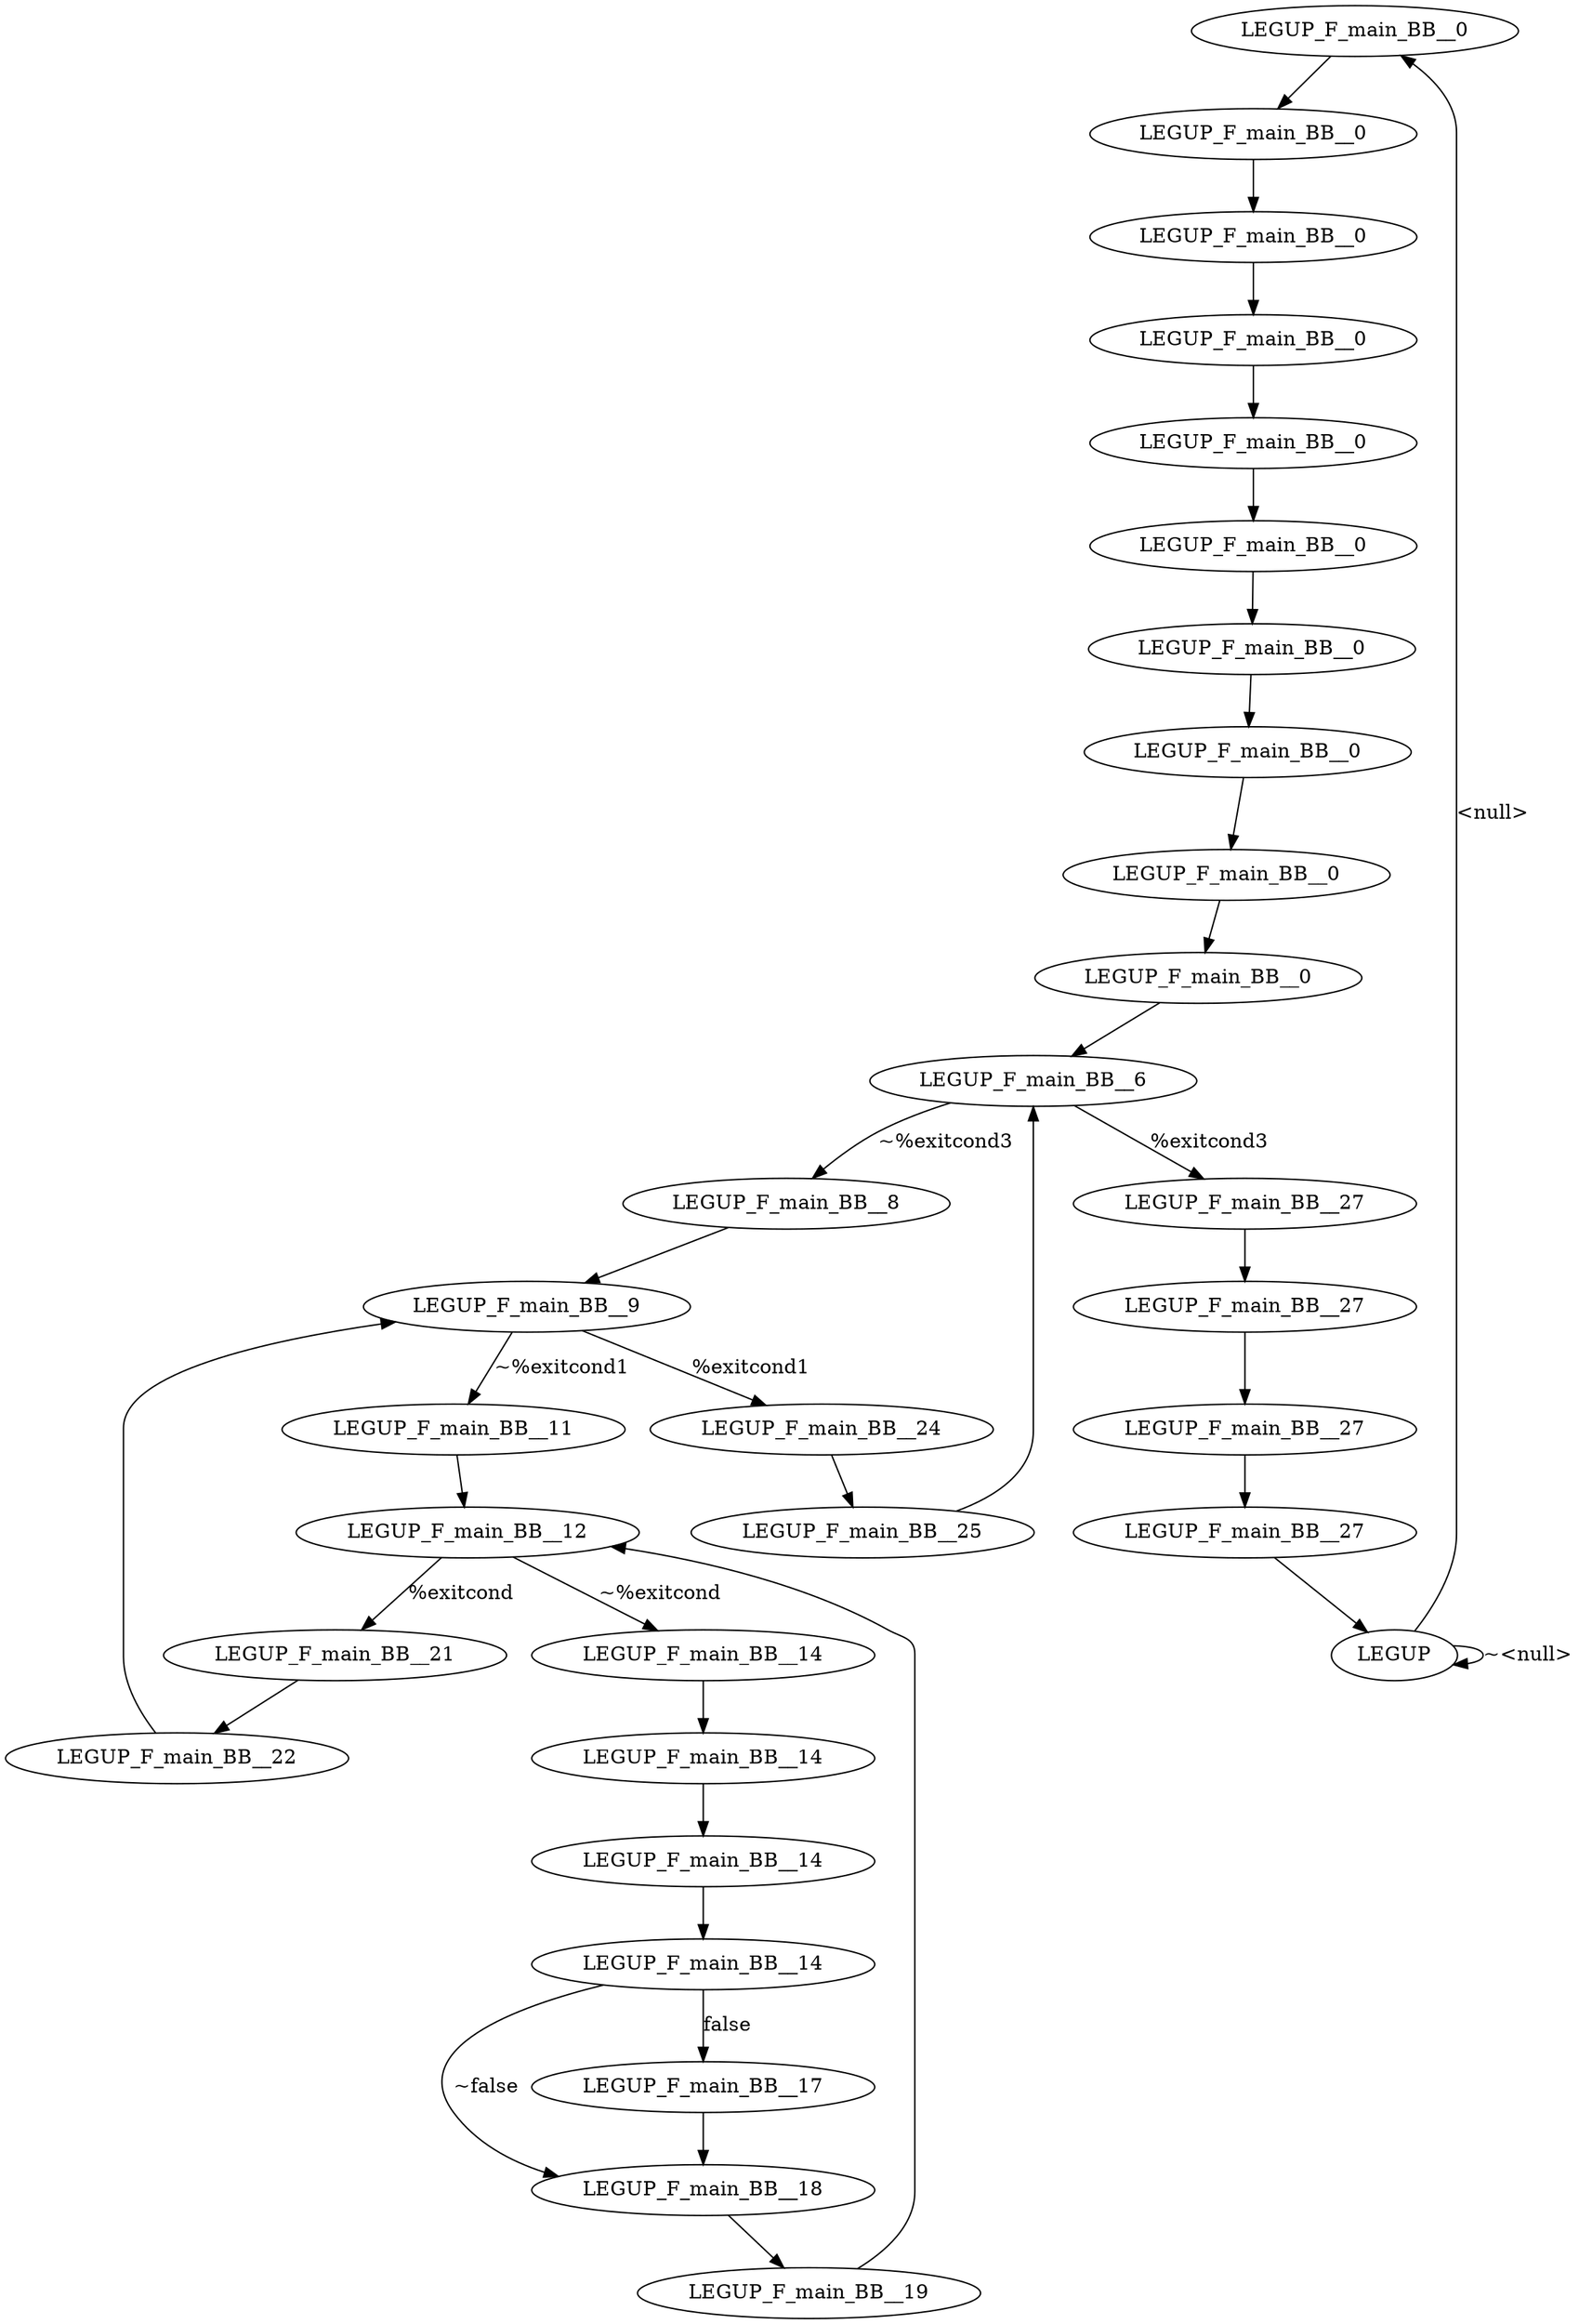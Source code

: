 digraph {
Node0x3961890[label="LEGUP_F_main_BB__0"];
Node0x39616f0[label="LEGUP"];
Node0x39616f0 -> Node0x3961890[label="<null>"];
Node0x39616f0 -> Node0x39616f0[label="~<null>"];
Node0x3961960[label="LEGUP_F_main_BB__0"];
Node0x3961890 -> Node0x3961960;
Node0x3961a30[label="LEGUP_F_main_BB__0"];
Node0x3961960 -> Node0x3961a30;
Node0x3961b00[label="LEGUP_F_main_BB__0"];
Node0x3961a30 -> Node0x3961b00;
Node0x3961bd0[label="LEGUP_F_main_BB__0"];
Node0x3961b00 -> Node0x3961bd0;
Node0x3961ca0[label="LEGUP_F_main_BB__0"];
Node0x3961bd0 -> Node0x3961ca0;
Node0x3961d70[label="LEGUP_F_main_BB__0"];
Node0x3961ca0 -> Node0x3961d70;
Node0x3961e40[label="LEGUP_F_main_BB__0"];
Node0x3961d70 -> Node0x3961e40;
Node0x3961f10[label="LEGUP_F_main_BB__0"];
Node0x3961e40 -> Node0x3961f10;
Node0x3961fe0[label="LEGUP_F_main_BB__0"];
Node0x3961f10 -> Node0x3961fe0;
Node0x39620b0[label="LEGUP_F_main_BB__6"];
Node0x3961fe0 -> Node0x39620b0;
Node0x3962db0[label="LEGUP_F_main_BB__27"];
Node0x39620b0 -> Node0x3962db0[label="%exitcond3"];
Node0x3962180[label="LEGUP_F_main_BB__8"];
Node0x39620b0 -> Node0x3962180[label="~%exitcond3"];
Node0x3962250[label="LEGUP_F_main_BB__9"];
Node0x3962180 -> Node0x3962250;
Node0x3962c10[label="LEGUP_F_main_BB__24"];
Node0x3962250 -> Node0x3962c10[label="%exitcond1"];
Node0x3962320[label="LEGUP_F_main_BB__11"];
Node0x3962250 -> Node0x3962320[label="~%exitcond1"];
Node0x39623f0[label="LEGUP_F_main_BB__12"];
Node0x3962320 -> Node0x39623f0;
Node0x3962a70[label="LEGUP_F_main_BB__21"];
Node0x39623f0 -> Node0x3962a70[label="%exitcond"];
Node0x39624c0[label="LEGUP_F_main_BB__14"];
Node0x39623f0 -> Node0x39624c0[label="~%exitcond"];
Node0x3962590[label="LEGUP_F_main_BB__14"];
Node0x39624c0 -> Node0x3962590;
Node0x3962660[label="LEGUP_F_main_BB__14"];
Node0x3962590 -> Node0x3962660;
Node0x3962730[label="LEGUP_F_main_BB__14"];
Node0x3962660 -> Node0x3962730;
Node0x3962800[label="LEGUP_F_main_BB__17"];
Node0x3962730 -> Node0x3962800[label="false"];
Node0x39628d0[label="LEGUP_F_main_BB__18"];
Node0x3962730 -> Node0x39628d0[label="~false"];
Node0x3962800 -> Node0x39628d0;
Node0x39629a0[label="LEGUP_F_main_BB__19"];
Node0x39628d0 -> Node0x39629a0;
Node0x39629a0 -> Node0x39623f0;
Node0x3962b40[label="LEGUP_F_main_BB__22"];
Node0x3962a70 -> Node0x3962b40;
Node0x3962b40 -> Node0x3962250;
Node0x3962ce0[label="LEGUP_F_main_BB__25"];
Node0x3962c10 -> Node0x3962ce0;
Node0x3962ce0 -> Node0x39620b0;
Node0x3962e80[label="LEGUP_F_main_BB__27"];
Node0x3962db0 -> Node0x3962e80;
Node0x3962f50[label="LEGUP_F_main_BB__27"];
Node0x3962e80 -> Node0x3962f50;
Node0x3963060[label="LEGUP_F_main_BB__27"];
Node0x3962f50 -> Node0x3963060;
Node0x3963060 -> Node0x39616f0;
}
